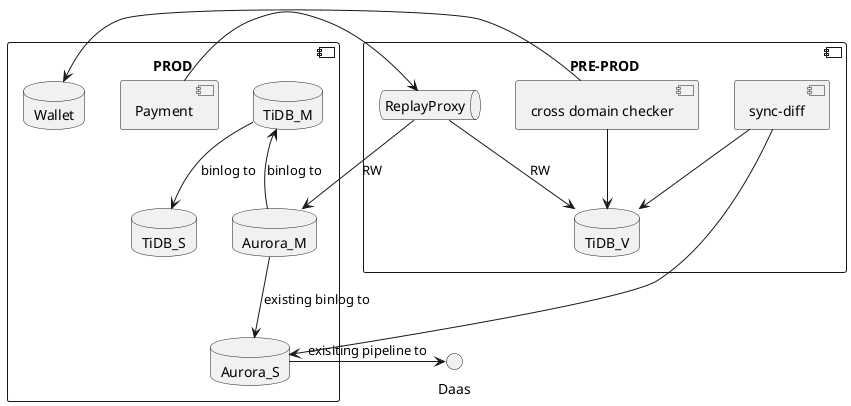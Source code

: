 @startuml

component [PROD]{
database Aurora_M
database Aurora_S
database TiDB_M
database TiDB_S
component Payment
database Wallet
}

component [PRE-PROD]{

queue ReplayProxy as rp
database TiDB_V
[cross domain checker] as dc
[sync-diff] as sd
}


TiDB_M <-- Aurora_M: binlog to
TiDB_M --> TiDB_S: binlog to
Aurora_M --> Aurora_S : existing binlog to
Aurora_S -> Daas: exisiting pipeline to
Payment --> rp
rp --> Aurora_M: RW
rp --> TiDB_V: RW

dc --> TiDB_V
dc --> Wallet

sd --> TiDB_V
sd --> Aurora_S

@enduml


@startuml

component [Pre-prod] {
database TiDB
queue "saved mysql traffic" as traffic 
[cross domain checker] as dc
[sync-diff] as sd
}

component [PROD] {
database Aurora_V
database Wallet
}


traffic --> Aurora_V
traffic --> TiDB

dc --> TiDB
dc --> Wallet

sd --> TiDB
sd --> Wallet
@enduml

@startuml

database RDS {
    [topup]
    [others]
}
database TiDB {
    "topup" as [T-topup]
    "others" as [T-others]
}


request --> [payment]
component [payment] {
    component [sharding-proxy]
}
[sharding-proxy] --> [T-others]
[sharding-proxy] --> [T-topup]

[T-topup] --> [topup]: replication
[T-others] --> [others]: replication

@enduml
@startuml
database "aurora" {
  [payment_p2p]
  [subpayment_p2p]
  [tranfer_p2p]
  [payment_other]
  [subpayment_other]
  [payment_acq]
  [subpayment_acq]
  [payment_topup]
  [subpayment_topup]
  [other tables....]
}
database tidb
aurora --> tidb: binlog all tables
@enduml


@startuml
database TiDB_M
database TiDB_S
database Aurora_M
database Aurora_S
database Wallet_S

TiDB_M --> Aurora_M: binlog to
TiDB_M --> TiDB_S: binlog to
Aurora_M --> Aurora_S : existing binlog to
Aurora_S -> Daas: exisiting pipeline to
[Payment] --> TiDB_M: RW
[Domain checker] --> Wallet_S: R
[Domain checker] --> TiDB_M: RW
@enduml

database Wallet_S
[DB checker] --> Aurora_S: R
[DB checker] --> TiDB_M: RW
[Domain checker] --> TiDB_M: RW
[Domain checker] --> Wallet_S: R
[Verifier] --> TiDB_V: RW
[Verifier] --> Wallet_S: R
[Verifier] --> Aurora_S: R



@startuml
database TiDB
database Aurora_M as RDS
database Aurora_S as Slave
component [cashier] as C {
    [proxy]
}
component [NPS] as P
queue kafka
[/pay] -> C
proxy --> [OPS]: 99% /pay
proxy --> P: 1% /pay
[OPS] -> RDS
P --> TiDB
TiDB --> RDS: binlog
[other APIs] --> [NRS]
kafka --> [NRS]
[NRS] -> RDS
[NRS] -> TiDB
RDS -> Slave: existing binlog
Slave -> [DaaS]: existing pipeline
@enduml

@startuml
database TiDB_M
database TiDB_S
database Aurora_M
database Aurora_S

TiDB_M --> Aurora_M: binlog
TiDB_M -> TiDB_S: binlog
Aurora_M -> Aurora_S : existing binlog
Aurora_S -> Daas: exisiting pipeline

[Payment] -> TiDB_M
@enduml



@startuml

[Payment] --> [Aurora Mar] 

[Payment] --> [Aurora Feb] 

[Refund db] --> [Aurora Jan]
[Refund db] --> [Aurora Feb]
[Refund db] --> [Aurora Mar]

[Refund] --> [Refund db]
@enduml








@startuml
skinparam component {
	backgroundColor<<done>> Green
	backgroundColor<<doing>> Yellow
	backgroundColor<<explore>> Blue
}

[Java] --> [Spring]
[Network] --> [RDS]
[Network] --> [Redis]
[RDS] --> [Spring]
[Java] --> [Kafka]
[Network] --> [Kafka]
@enduml
